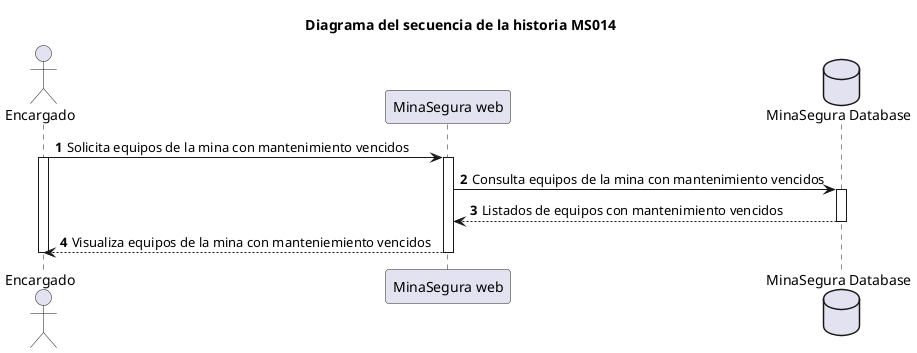 @startuml hu1_sequence
autonumber

title Diagrama del secuencia de la historia MS014

actor Encargado
participant "MinaSegura web"
Database "MinaSegura Database"

Encargado->"MinaSegura web": Solicita equipos de la mina con mantenimiento vencidos
activate Encargado
activate "MinaSegura web"

"MinaSegura web"->"MinaSegura Database": Consulta equipos de la mina con mantenimiento vencidos
activate "MinaSegura Database"

"MinaSegura Database" --> "MinaSegura web": Listados de equipos con mantenimiento vencidos
deactivate "MinaSegura Database"

"MinaSegura web" --> Encargado: Visualiza equipos de la mina con manteniemiento vencidos
deactivate "MinaSegura web"

deactivate Encargado


@enduml
